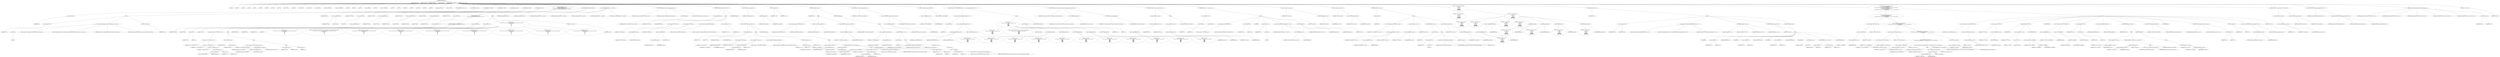 digraph hostapd_notif_assoc {  
"1000132" [label = "(METHOD,hostapd_notif_assoc)" ]
"1000133" [label = "(PARAM,hostapd_data *hapd)" ]
"1000134" [label = "(PARAM,const u8 *addr)" ]
"1000135" [label = "(PARAM,const u8 *req_ies)" ]
"1000136" [label = "(PARAM,size_t req_ies_len)" ]
"1000137" [label = "(PARAM,int reassoc)" ]
"1000138" [label = "(BLOCK,,)" ]
"1000139" [label = "(LOCAL,v5: int)" ]
"1000140" [label = "(LOCAL,v6: u8 *)" ]
"1000141" [label = "(LOCAL,v7: int)" ]
"1000142" [label = "(LOCAL,v8: int)" ]
"1000143" [label = "(LOCAL,v9: int)" ]
"1000144" [label = "(LOCAL,v10: int)" ]
"1000145" [label = "(LOCAL,v14: int)" ]
"1000146" [label = "(LOCAL,v15: int)" ]
"1000147" [label = "(LOCAL,v17: int)" ]
"1000148" [label = "(LOCAL,v18: const u8 *)" ]
"1000149" [label = "(LOCAL,v19: size_t)" ]
"1000150" [label = "(LOCAL,v20: sta_info *)" ]
"1000151" [label = "(LOCAL,v21: sta_info *)" ]
"1000152" [label = "(LOCAL,v22: unsigned int)" ]
"1000153" [label = "(LOCAL,v23: wpa_state_machine *)" ]
"1000154" [label = "(LOCAL,v24: wpa_authenticator *)" ]
"1000155" [label = "(LOCAL,v25: int)" ]
"1000156" [label = "(LOCAL,v26: int)" ]
"1000157" [label = "(LOCAL,v27: u32)" ]
"1000158" [label = "(LOCAL,v28: unsigned int)" ]
"1000159" [label = "(LOCAL,v29: int)" ]
"1000160" [label = "(LOCAL,v30: wpa_state_machine *)" ]
"1000161" [label = "(LOCAL,v31: int)" ]
"1000162" [label = "(LOCAL,v32: int)" ]
"1000163" [label = "(LOCAL,v33: u8 *)" ]
"1000164" [label = "(LOCAL,v34: int)" ]
"1000165" [label = "(LOCAL,mdie: u8 *)" ]
"1000166" [label = "(LOCAL,resa: int)" ]
"1000167" [label = "(LOCAL,v38: int)" ]
"1000168" [label = "(LOCAL,elems: ieee802_11_elems)" ]
"1000169" [label = "(LOCAL,buf: u8 [ 1064 ])" ]
"1000170" [label = "(CONTROL_STRUCTURE,if ( !addr ),if ( !addr ))" ]
"1000171" [label = "(<operator>.logicalNot,!addr)" ]
"1000172" [label = "(IDENTIFIER,addr,!addr)" ]
"1000173" [label = "(BLOCK,,)" ]
"1000174" [label = "(<operator>.assignment,v15 = -1)" ]
"1000175" [label = "(IDENTIFIER,v15,v15 = -1)" ]
"1000176" [label = "(<operator>.minus,-1)" ]
"1000177" [label = "(LITERAL,1,-1)" ]
"1000178" [label = "(wpa_printf,wpa_printf(2, \"hostapd_notif_assoc: Skip event with no address\", req_ies, req_ies_len))" ]
"1000179" [label = "(LITERAL,2,wpa_printf(2, \"hostapd_notif_assoc: Skip event with no address\", req_ies, req_ies_len))" ]
"1000180" [label = "(LITERAL,\"hostapd_notif_assoc: Skip event with no address\",wpa_printf(2, \"hostapd_notif_assoc: Skip event with no address\", req_ies, req_ies_len))" ]
"1000181" [label = "(IDENTIFIER,req_ies,wpa_printf(2, \"hostapd_notif_assoc: Skip event with no address\", req_ies, req_ies_len))" ]
"1000182" [label = "(IDENTIFIER,req_ies_len,wpa_printf(2, \"hostapd_notif_assoc: Skip event with no address\", req_ies, req_ies_len))" ]
"1000183" [label = "(RETURN,return v15;,return v15;)" ]
"1000184" [label = "(IDENTIFIER,v15,return v15;)" ]
"1000185" [label = "(<operator>.assignment,v5 = addr[1])" ]
"1000186" [label = "(IDENTIFIER,v5,v5 = addr[1])" ]
"1000187" [label = "(<operator>.indirectIndexAccess,addr[1])" ]
"1000188" [label = "(IDENTIFIER,addr,v5 = addr[1])" ]
"1000189" [label = "(LITERAL,1,v5 = addr[1])" ]
"1000190" [label = "(<operator>.assignment,v6 = (u8 *)addr[2])" ]
"1000191" [label = "(IDENTIFIER,v6,v6 = (u8 *)addr[2])" ]
"1000192" [label = "(<operator>.cast,(u8 *)addr[2])" ]
"1000193" [label = "(UNKNOWN,u8 *,u8 *)" ]
"1000194" [label = "(<operator>.indirectIndexAccess,addr[2])" ]
"1000195" [label = "(IDENTIFIER,addr,(u8 *)addr[2])" ]
"1000196" [label = "(LITERAL,2,(u8 *)addr[2])" ]
"1000197" [label = "(<operator>.assignment,v7 = addr[3])" ]
"1000198" [label = "(IDENTIFIER,v7,v7 = addr[3])" ]
"1000199" [label = "(<operator>.indirectIndexAccess,addr[3])" ]
"1000200" [label = "(IDENTIFIER,addr,v7 = addr[3])" ]
"1000201" [label = "(LITERAL,3,v7 = addr[3])" ]
"1000202" [label = "(<operator>.assignment,v8 = addr[4])" ]
"1000203" [label = "(IDENTIFIER,v8,v8 = addr[4])" ]
"1000204" [label = "(<operator>.indirectIndexAccess,addr[4])" ]
"1000205" [label = "(IDENTIFIER,addr,v8 = addr[4])" ]
"1000206" [label = "(LITERAL,4,v8 = addr[4])" ]
"1000207" [label = "(<operator>.assignment,v9 = addr[5])" ]
"1000208" [label = "(IDENTIFIER,v9,v9 = addr[5])" ]
"1000209" [label = "(<operator>.indirectIndexAccess,addr[5])" ]
"1000210" [label = "(IDENTIFIER,addr,v9 = addr[5])" ]
"1000211" [label = "(LITERAL,5,v9 = addr[5])" ]
"1000212" [label = "(<operator>.assignment,v10 = *addr)" ]
"1000213" [label = "(IDENTIFIER,v10,v10 = *addr)" ]
"1000214" [label = "(<operator>.indirection,*addr)" ]
"1000215" [label = "(IDENTIFIER,addr,v10 = *addr)" ]
"1000216" [label = "(CONTROL_STRUCTURE,if ( (v10 & 1) != 0\n    || !(v9 | v8 | v7 | (unsigned int)v6 | v10 | v5)\n    || (v38 = *addr, v14 = memcmp(addr, hapd->own_addr, 6u), v10 = v38, !v14) ),if ( (v10 & 1) != 0\n    || !(v9 | v8 | v7 | (unsigned int)v6 | v10 | v5)\n    || (v38 = *addr, v14 = memcmp(addr, hapd->own_addr, 6u), v10 = v38, !v14) ))" ]
"1000217" [label = "(<operator>.logicalOr,(v10 & 1) != 0\n    || !(v9 | v8 | v7 | (unsigned int)v6 | v10 | v5)\n    || (v38 = *addr, v14 = memcmp(addr, hapd->own_addr, 6u), v10 = v38, !v14))" ]
"1000218" [label = "(<operator>.notEquals,(v10 & 1) != 0)" ]
"1000219" [label = "(<operator>.and,v10 & 1)" ]
"1000220" [label = "(IDENTIFIER,v10,v10 & 1)" ]
"1000221" [label = "(LITERAL,1,v10 & 1)" ]
"1000222" [label = "(LITERAL,0,(v10 & 1) != 0)" ]
"1000223" [label = "(<operator>.logicalOr,!(v9 | v8 | v7 | (unsigned int)v6 | v10 | v5)\n    || (v38 = *addr, v14 = memcmp(addr, hapd->own_addr, 6u), v10 = v38, !v14))" ]
"1000224" [label = "(<operator>.logicalNot,!(v9 | v8 | v7 | (unsigned int)v6 | v10 | v5))" ]
"1000225" [label = "(<operator>.or,v9 | v8 | v7 | (unsigned int)v6 | v10 | v5)" ]
"1000226" [label = "(IDENTIFIER,v9,v9 | v8 | v7 | (unsigned int)v6 | v10 | v5)" ]
"1000227" [label = "(<operator>.or,v8 | v7 | (unsigned int)v6 | v10 | v5)" ]
"1000228" [label = "(IDENTIFIER,v8,v8 | v7 | (unsigned int)v6 | v10 | v5)" ]
"1000229" [label = "(<operator>.or,v7 | (unsigned int)v6 | v10 | v5)" ]
"1000230" [label = "(IDENTIFIER,v7,v7 | (unsigned int)v6 | v10 | v5)" ]
"1000231" [label = "(<operator>.or,(unsigned int)v6 | v10 | v5)" ]
"1000232" [label = "(<operator>.cast,(unsigned int)v6)" ]
"1000233" [label = "(UNKNOWN,unsigned int,unsigned int)" ]
"1000234" [label = "(IDENTIFIER,v6,(unsigned int)v6)" ]
"1000235" [label = "(<operator>.or,v10 | v5)" ]
"1000236" [label = "(IDENTIFIER,v10,v10 | v5)" ]
"1000237" [label = "(IDENTIFIER,v5,v10 | v5)" ]
"1000238" [label = "(BLOCK,,)" ]
"1000239" [label = "(<operator>.assignment,v38 = *addr)" ]
"1000240" [label = "(IDENTIFIER,v38,v38 = *addr)" ]
"1000241" [label = "(<operator>.indirection,*addr)" ]
"1000242" [label = "(IDENTIFIER,addr,v38 = *addr)" ]
"1000243" [label = "(BLOCK,,)" ]
"1000244" [label = "(<operator>.assignment,v14 = memcmp(addr, hapd->own_addr, 6u))" ]
"1000245" [label = "(IDENTIFIER,v14,v14 = memcmp(addr, hapd->own_addr, 6u))" ]
"1000246" [label = "(memcmp,memcmp(addr, hapd->own_addr, 6u))" ]
"1000247" [label = "(IDENTIFIER,addr,memcmp(addr, hapd->own_addr, 6u))" ]
"1000248" [label = "(<operator>.indirectFieldAccess,hapd->own_addr)" ]
"1000249" [label = "(IDENTIFIER,hapd,memcmp(addr, hapd->own_addr, 6u))" ]
"1000250" [label = "(FIELD_IDENTIFIER,own_addr,own_addr)" ]
"1000251" [label = "(LITERAL,6u,memcmp(addr, hapd->own_addr, 6u))" ]
"1000252" [label = "(BLOCK,,)" ]
"1000253" [label = "(<operator>.assignment,v10 = v38)" ]
"1000254" [label = "(IDENTIFIER,v10,v10 = v38)" ]
"1000255" [label = "(IDENTIFIER,v38,v10 = v38)" ]
"1000256" [label = "(<operator>.logicalNot,!v14)" ]
"1000257" [label = "(IDENTIFIER,v14,!v14)" ]
"1000258" [label = "(BLOCK,,)" ]
"1000259" [label = "(<operator>.assignment,mdie = v6)" ]
"1000260" [label = "(IDENTIFIER,mdie,mdie = v6)" ]
"1000261" [label = "(IDENTIFIER,v6,mdie = v6)" ]
"1000262" [label = "(<operator>.assignment,v15 = 0)" ]
"1000263" [label = "(IDENTIFIER,v15,v15 = 0)" ]
"1000264" [label = "(LITERAL,0,v15 = 0)" ]
"1000265" [label = "(wpa_printf,wpa_printf(\n      2,\n      \"%s: Invalid SA=%02x:%02x:%02x:%02x:%02x:%02x in received indication - ignore this indication silently\",\n      \"hostapd_notif_assoc\",\n      v10,\n      v5,\n      mdie,\n      v7,\n      v8,\n      v9))" ]
"1000266" [label = "(LITERAL,2,wpa_printf(\n      2,\n      \"%s: Invalid SA=%02x:%02x:%02x:%02x:%02x:%02x in received indication - ignore this indication silently\",\n      \"hostapd_notif_assoc\",\n      v10,\n      v5,\n      mdie,\n      v7,\n      v8,\n      v9))" ]
"1000267" [label = "(LITERAL,\"%s: Invalid SA=%02x:%02x:%02x:%02x:%02x:%02x in received indication - ignore this indication silently\",wpa_printf(\n      2,\n      \"%s: Invalid SA=%02x:%02x:%02x:%02x:%02x:%02x in received indication - ignore this indication silently\",\n      \"hostapd_notif_assoc\",\n      v10,\n      v5,\n      mdie,\n      v7,\n      v8,\n      v9))" ]
"1000268" [label = "(LITERAL,\"hostapd_notif_assoc\",wpa_printf(\n      2,\n      \"%s: Invalid SA=%02x:%02x:%02x:%02x:%02x:%02x in received indication - ignore this indication silently\",\n      \"hostapd_notif_assoc\",\n      v10,\n      v5,\n      mdie,\n      v7,\n      v8,\n      v9))" ]
"1000269" [label = "(IDENTIFIER,v10,wpa_printf(\n      2,\n      \"%s: Invalid SA=%02x:%02x:%02x:%02x:%02x:%02x in received indication - ignore this indication silently\",\n      \"hostapd_notif_assoc\",\n      v10,\n      v5,\n      mdie,\n      v7,\n      v8,\n      v9))" ]
"1000270" [label = "(IDENTIFIER,v5,wpa_printf(\n      2,\n      \"%s: Invalid SA=%02x:%02x:%02x:%02x:%02x:%02x in received indication - ignore this indication silently\",\n      \"hostapd_notif_assoc\",\n      v10,\n      v5,\n      mdie,\n      v7,\n      v8,\n      v9))" ]
"1000271" [label = "(IDENTIFIER,mdie,wpa_printf(\n      2,\n      \"%s: Invalid SA=%02x:%02x:%02x:%02x:%02x:%02x in received indication - ignore this indication silently\",\n      \"hostapd_notif_assoc\",\n      v10,\n      v5,\n      mdie,\n      v7,\n      v8,\n      v9))" ]
"1000272" [label = "(IDENTIFIER,v7,wpa_printf(\n      2,\n      \"%s: Invalid SA=%02x:%02x:%02x:%02x:%02x:%02x in received indication - ignore this indication silently\",\n      \"hostapd_notif_assoc\",\n      v10,\n      v5,\n      mdie,\n      v7,\n      v8,\n      v9))" ]
"1000273" [label = "(IDENTIFIER,v8,wpa_printf(\n      2,\n      \"%s: Invalid SA=%02x:%02x:%02x:%02x:%02x:%02x in received indication - ignore this indication silently\",\n      \"hostapd_notif_assoc\",\n      v10,\n      v5,\n      mdie,\n      v7,\n      v8,\n      v9))" ]
"1000274" [label = "(IDENTIFIER,v9,wpa_printf(\n      2,\n      \"%s: Invalid SA=%02x:%02x:%02x:%02x:%02x:%02x in received indication - ignore this indication silently\",\n      \"hostapd_notif_assoc\",\n      v10,\n      v5,\n      mdie,\n      v7,\n      v8,\n      v9))" ]
"1000275" [label = "(RETURN,return v15;,return v15;)" ]
"1000276" [label = "(IDENTIFIER,v15,return v15;)" ]
"1000277" [label = "(random_add_randomness,random_add_randomness(addr, 6u))" ]
"1000278" [label = "(IDENTIFIER,addr,random_add_randomness(addr, 6u))" ]
"1000279" [label = "(LITERAL,6u,random_add_randomness(addr, 6u))" ]
"1000280" [label = "(hostapd_logger,hostapd_logger(hapd, addr, 1u, 2, \"associated\"))" ]
"1000281" [label = "(IDENTIFIER,hapd,hostapd_logger(hapd, addr, 1u, 2, \"associated\"))" ]
"1000282" [label = "(IDENTIFIER,addr,hostapd_logger(hapd, addr, 1u, 2, \"associated\"))" ]
"1000283" [label = "(LITERAL,1u,hostapd_logger(hapd, addr, 1u, 2, \"associated\"))" ]
"1000284" [label = "(LITERAL,2,hostapd_logger(hapd, addr, 1u, 2, \"associated\"))" ]
"1000285" [label = "(LITERAL,\"associated\",hostapd_logger(hapd, addr, 1u, 2, \"associated\"))" ]
"1000286" [label = "(ieee802_11_parse_elems,ieee802_11_parse_elems(req_ies, req_ies_len, &elems, 0))" ]
"1000287" [label = "(IDENTIFIER,req_ies,ieee802_11_parse_elems(req_ies, req_ies_len, &elems, 0))" ]
"1000288" [label = "(IDENTIFIER,req_ies_len,ieee802_11_parse_elems(req_ies, req_ies_len, &elems, 0))" ]
"1000289" [label = "(<operator>.addressOf,&elems)" ]
"1000290" [label = "(IDENTIFIER,elems,ieee802_11_parse_elems(req_ies, req_ies_len, &elems, 0))" ]
"1000291" [label = "(LITERAL,0,ieee802_11_parse_elems(req_ies, req_ies_len, &elems, 0))" ]
"1000292" [label = "(CONTROL_STRUCTURE,if ( elems.wps_ie ),if ( elems.wps_ie ))" ]
"1000293" [label = "(<operator>.fieldAccess,elems.wps_ie)" ]
"1000294" [label = "(IDENTIFIER,elems,if ( elems.wps_ie ))" ]
"1000295" [label = "(FIELD_IDENTIFIER,wps_ie,wps_ie)" ]
"1000296" [label = "(BLOCK,,)" ]
"1000297" [label = "(<operator>.assignment,v17 = elems.wps_ie_len)" ]
"1000298" [label = "(IDENTIFIER,v17,v17 = elems.wps_ie_len)" ]
"1000299" [label = "(<operator>.fieldAccess,elems.wps_ie_len)" ]
"1000300" [label = "(IDENTIFIER,elems,v17 = elems.wps_ie_len)" ]
"1000301" [label = "(FIELD_IDENTIFIER,wps_ie_len,wps_ie_len)" ]
"1000302" [label = "(<operator>.assignment,v18 = elems.wps_ie - 2)" ]
"1000303" [label = "(IDENTIFIER,v18,v18 = elems.wps_ie - 2)" ]
"1000304" [label = "(<operator>.subtraction,elems.wps_ie - 2)" ]
"1000305" [label = "(<operator>.fieldAccess,elems.wps_ie)" ]
"1000306" [label = "(IDENTIFIER,elems,elems.wps_ie - 2)" ]
"1000307" [label = "(FIELD_IDENTIFIER,wps_ie,wps_ie)" ]
"1000308" [label = "(LITERAL,2,elems.wps_ie - 2)" ]
"1000309" [label = "(wpa_printf,wpa_printf(2, \"STA included WPS IE in (Re)AssocReq\"))" ]
"1000310" [label = "(LITERAL,2,wpa_printf(2, \"STA included WPS IE in (Re)AssocReq\"))" ]
"1000311" [label = "(LITERAL,\"STA included WPS IE in (Re)AssocReq\",wpa_printf(2, \"STA included WPS IE in (Re)AssocReq\"))" ]
"1000312" [label = "(<operator>.assignment,v19 = v17 + 2)" ]
"1000313" [label = "(IDENTIFIER,v19,v19 = v17 + 2)" ]
"1000314" [label = "(<operator>.addition,v17 + 2)" ]
"1000315" [label = "(IDENTIFIER,v17,v17 + 2)" ]
"1000316" [label = "(LITERAL,2,v17 + 2)" ]
"1000317" [label = "(CONTROL_STRUCTURE,else,else)" ]
"1000318" [label = "(CONTROL_STRUCTURE,if ( elems.rsn_ie ),if ( elems.rsn_ie ))" ]
"1000319" [label = "(<operator>.fieldAccess,elems.rsn_ie)" ]
"1000320" [label = "(IDENTIFIER,elems,if ( elems.rsn_ie ))" ]
"1000321" [label = "(FIELD_IDENTIFIER,rsn_ie,rsn_ie)" ]
"1000322" [label = "(BLOCK,,)" ]
"1000323" [label = "(<operator>.assignment,v31 = elems.rsn_ie_len)" ]
"1000324" [label = "(IDENTIFIER,v31,v31 = elems.rsn_ie_len)" ]
"1000325" [label = "(<operator>.fieldAccess,elems.rsn_ie_len)" ]
"1000326" [label = "(IDENTIFIER,elems,v31 = elems.rsn_ie_len)" ]
"1000327" [label = "(FIELD_IDENTIFIER,rsn_ie_len,rsn_ie_len)" ]
"1000328" [label = "(<operator>.assignment,v18 = elems.rsn_ie - 2)" ]
"1000329" [label = "(IDENTIFIER,v18,v18 = elems.rsn_ie - 2)" ]
"1000330" [label = "(<operator>.subtraction,elems.rsn_ie - 2)" ]
"1000331" [label = "(<operator>.fieldAccess,elems.rsn_ie)" ]
"1000332" [label = "(IDENTIFIER,elems,elems.rsn_ie - 2)" ]
"1000333" [label = "(FIELD_IDENTIFIER,rsn_ie,rsn_ie)" ]
"1000334" [label = "(LITERAL,2,elems.rsn_ie - 2)" ]
"1000335" [label = "(wpa_printf,wpa_printf(2, \"STA included RSN IE in (Re)AssocReq\"))" ]
"1000336" [label = "(LITERAL,2,wpa_printf(2, \"STA included RSN IE in (Re)AssocReq\"))" ]
"1000337" [label = "(LITERAL,\"STA included RSN IE in (Re)AssocReq\",wpa_printf(2, \"STA included RSN IE in (Re)AssocReq\"))" ]
"1000338" [label = "(<operator>.assignment,v19 = v31 + 2)" ]
"1000339" [label = "(IDENTIFIER,v19,v19 = v31 + 2)" ]
"1000340" [label = "(<operator>.addition,v31 + 2)" ]
"1000341" [label = "(IDENTIFIER,v31,v31 + 2)" ]
"1000342" [label = "(LITERAL,2,v31 + 2)" ]
"1000343" [label = "(CONTROL_STRUCTURE,else,else)" ]
"1000344" [label = "(BLOCK,,)" ]
"1000345" [label = "(<operator>.assignment,v18 = elems.wpa_ie)" ]
"1000346" [label = "(IDENTIFIER,v18,v18 = elems.wpa_ie)" ]
"1000347" [label = "(<operator>.fieldAccess,elems.wpa_ie)" ]
"1000348" [label = "(IDENTIFIER,elems,v18 = elems.wpa_ie)" ]
"1000349" [label = "(FIELD_IDENTIFIER,wpa_ie,wpa_ie)" ]
"1000350" [label = "(CONTROL_STRUCTURE,if ( elems.wpa_ie ),if ( elems.wpa_ie ))" ]
"1000351" [label = "(<operator>.fieldAccess,elems.wpa_ie)" ]
"1000352" [label = "(IDENTIFIER,elems,if ( elems.wpa_ie ))" ]
"1000353" [label = "(FIELD_IDENTIFIER,wpa_ie,wpa_ie)" ]
"1000354" [label = "(BLOCK,,)" ]
"1000355" [label = "(<operator>.assignment,v32 = elems.wpa_ie_len)" ]
"1000356" [label = "(IDENTIFIER,v32,v32 = elems.wpa_ie_len)" ]
"1000357" [label = "(<operator>.fieldAccess,elems.wpa_ie_len)" ]
"1000358" [label = "(IDENTIFIER,elems,v32 = elems.wpa_ie_len)" ]
"1000359" [label = "(FIELD_IDENTIFIER,wpa_ie_len,wpa_ie_len)" ]
"1000360" [label = "(<operator>.assignment,v18 = elems.wpa_ie - 2)" ]
"1000361" [label = "(IDENTIFIER,v18,v18 = elems.wpa_ie - 2)" ]
"1000362" [label = "(<operator>.subtraction,elems.wpa_ie - 2)" ]
"1000363" [label = "(<operator>.fieldAccess,elems.wpa_ie)" ]
"1000364" [label = "(IDENTIFIER,elems,elems.wpa_ie - 2)" ]
"1000365" [label = "(FIELD_IDENTIFIER,wpa_ie,wpa_ie)" ]
"1000366" [label = "(LITERAL,2,elems.wpa_ie - 2)" ]
"1000367" [label = "(wpa_printf,wpa_printf(2, \"STA included WPA IE in (Re)AssocReq\"))" ]
"1000368" [label = "(LITERAL,2,wpa_printf(2, \"STA included WPA IE in (Re)AssocReq\"))" ]
"1000369" [label = "(LITERAL,\"STA included WPA IE in (Re)AssocReq\",wpa_printf(2, \"STA included WPA IE in (Re)AssocReq\"))" ]
"1000370" [label = "(<operator>.assignment,v19 = v32 + 2)" ]
"1000371" [label = "(IDENTIFIER,v19,v19 = v32 + 2)" ]
"1000372" [label = "(<operator>.addition,v32 + 2)" ]
"1000373" [label = "(IDENTIFIER,v32,v32 + 2)" ]
"1000374" [label = "(LITERAL,2,v32 + 2)" ]
"1000375" [label = "(CONTROL_STRUCTURE,else,else)" ]
"1000376" [label = "(BLOCK,,)" ]
"1000377" [label = "(<operator>.assignment,v19 = 0)" ]
"1000378" [label = "(IDENTIFIER,v19,v19 = 0)" ]
"1000379" [label = "(LITERAL,0,v19 = 0)" ]
"1000380" [label = "(wpa_printf,wpa_printf(2, \"STA did not include WPS/RSN/WPA IE in (Re)AssocReq\"))" ]
"1000381" [label = "(LITERAL,2,wpa_printf(2, \"STA did not include WPS/RSN/WPA IE in (Re)AssocReq\"))" ]
"1000382" [label = "(LITERAL,\"STA did not include WPS/RSN/WPA IE in (Re)AssocReq\",wpa_printf(2, \"STA did not include WPS/RSN/WPA IE in (Re)AssocReq\"))" ]
"1000383" [label = "(<operator>.assignment,v20 = ap_get_sta(hapd, addr))" ]
"1000384" [label = "(IDENTIFIER,v20,v20 = ap_get_sta(hapd, addr))" ]
"1000385" [label = "(ap_get_sta,ap_get_sta(hapd, addr))" ]
"1000386" [label = "(IDENTIFIER,hapd,ap_get_sta(hapd, addr))" ]
"1000387" [label = "(IDENTIFIER,addr,ap_get_sta(hapd, addr))" ]
"1000388" [label = "(<operator>.assignment,v21 = v20)" ]
"1000389" [label = "(IDENTIFIER,v21,v21 = v20)" ]
"1000390" [label = "(IDENTIFIER,v20,v21 = v20)" ]
"1000391" [label = "(CONTROL_STRUCTURE,if ( v20 ),if ( v20 ))" ]
"1000392" [label = "(IDENTIFIER,v20,if ( v20 ))" ]
"1000393" [label = "(BLOCK,,)" ]
"1000394" [label = "(ap_sta_no_session_timeout,ap_sta_no_session_timeout(hapd, v20))" ]
"1000395" [label = "(IDENTIFIER,hapd,ap_sta_no_session_timeout(hapd, v20))" ]
"1000396" [label = "(IDENTIFIER,v20,ap_sta_no_session_timeout(hapd, v20))" ]
"1000397" [label = "(accounting_sta_stop,accounting_sta_stop(hapd, v21))" ]
"1000398" [label = "(IDENTIFIER,hapd,accounting_sta_stop(hapd, v21))" ]
"1000399" [label = "(IDENTIFIER,v21,accounting_sta_stop(hapd, v21))" ]
"1000400" [label = "(<operator>.assignment,v21->timeout_next = STA_NULLFUNC)" ]
"1000401" [label = "(<operator>.indirectFieldAccess,v21->timeout_next)" ]
"1000402" [label = "(IDENTIFIER,v21,v21->timeout_next = STA_NULLFUNC)" ]
"1000403" [label = "(FIELD_IDENTIFIER,timeout_next,timeout_next)" ]
"1000404" [label = "(IDENTIFIER,STA_NULLFUNC,v21->timeout_next = STA_NULLFUNC)" ]
"1000405" [label = "(CONTROL_STRUCTURE,else,else)" ]
"1000406" [label = "(BLOCK,,)" ]
"1000407" [label = "(<operator>.assignment,v21 = ap_sta_add(hapd, addr))" ]
"1000408" [label = "(IDENTIFIER,v21,v21 = ap_sta_add(hapd, addr))" ]
"1000409" [label = "(ap_sta_add,ap_sta_add(hapd, addr))" ]
"1000410" [label = "(IDENTIFIER,hapd,ap_sta_add(hapd, addr))" ]
"1000411" [label = "(IDENTIFIER,addr,ap_sta_add(hapd, addr))" ]
"1000412" [label = "(CONTROL_STRUCTURE,if ( !v21 ),if ( !v21 ))" ]
"1000413" [label = "(<operator>.logicalNot,!v21)" ]
"1000414" [label = "(IDENTIFIER,v21,!v21)" ]
"1000415" [label = "(BLOCK,,)" ]
"1000416" [label = "(hostapd_drv_sta_disassoc,hostapd_drv_sta_disassoc(hapd, addr, 5))" ]
"1000417" [label = "(IDENTIFIER,hapd,hostapd_drv_sta_disassoc(hapd, addr, 5))" ]
"1000418" [label = "(IDENTIFIER,addr,hostapd_drv_sta_disassoc(hapd, addr, 5))" ]
"1000419" [label = "(LITERAL,5,hostapd_drv_sta_disassoc(hapd, addr, 5))" ]
"1000420" [label = "(RETURN,return -1;,return -1;)" ]
"1000421" [label = "(<operator>.minus,-1)" ]
"1000422" [label = "(LITERAL,1,-1)" ]
"1000423" [label = "(<operator>.assignment,v22 = hapd->iface->drv_max_acl_mac_addrs)" ]
"1000424" [label = "(IDENTIFIER,v22,v22 = hapd->iface->drv_max_acl_mac_addrs)" ]
"1000425" [label = "(<operator>.indirectFieldAccess,hapd->iface->drv_max_acl_mac_addrs)" ]
"1000426" [label = "(<operator>.indirectFieldAccess,hapd->iface)" ]
"1000427" [label = "(IDENTIFIER,hapd,v22 = hapd->iface->drv_max_acl_mac_addrs)" ]
"1000428" [label = "(FIELD_IDENTIFIER,iface,iface)" ]
"1000429" [label = "(FIELD_IDENTIFIER,drv_max_acl_mac_addrs,drv_max_acl_mac_addrs)" ]
"1000430" [label = "(<operators>.assignmentAnd,v21->flags &= 0xFFFECFFF)" ]
"1000431" [label = "(<operator>.indirectFieldAccess,v21->flags)" ]
"1000432" [label = "(IDENTIFIER,v21,v21->flags &= 0xFFFECFFF)" ]
"1000433" [label = "(FIELD_IDENTIFIER,flags,flags)" ]
"1000434" [label = "(LITERAL,0xFFFECFFF,v21->flags &= 0xFFFECFFF)" ]
"1000435" [label = "(CONTROL_STRUCTURE,if ( !v22 && hostapd_check_acl(hapd, addr, 0) != 1 ),if ( !v22 && hostapd_check_acl(hapd, addr, 0) != 1 ))" ]
"1000436" [label = "(<operator>.logicalAnd,!v22 && hostapd_check_acl(hapd, addr, 0) != 1)" ]
"1000437" [label = "(<operator>.logicalNot,!v22)" ]
"1000438" [label = "(IDENTIFIER,v22,!v22)" ]
"1000439" [label = "(<operator>.notEquals,hostapd_check_acl(hapd, addr, 0) != 1)" ]
"1000440" [label = "(hostapd_check_acl,hostapd_check_acl(hapd, addr, 0))" ]
"1000441" [label = "(IDENTIFIER,hapd,hostapd_check_acl(hapd, addr, 0))" ]
"1000442" [label = "(IDENTIFIER,addr,hostapd_check_acl(hapd, addr, 0))" ]
"1000443" [label = "(LITERAL,0,hostapd_check_acl(hapd, addr, 0))" ]
"1000444" [label = "(LITERAL,1,hostapd_check_acl(hapd, addr, 0) != 1)" ]
"1000445" [label = "(BLOCK,,)" ]
"1000446" [label = "(wpa_printf,wpa_printf(\n      3,\n      \"STA %02x:%02x:%02x:%02x:%02x:%02x not allowed to connect\",\n      *addr,\n      addr[1],\n      addr[2],\n      addr[3],\n      addr[4],\n      addr[5]))" ]
"1000447" [label = "(LITERAL,3,wpa_printf(\n      3,\n      \"STA %02x:%02x:%02x:%02x:%02x:%02x not allowed to connect\",\n      *addr,\n      addr[1],\n      addr[2],\n      addr[3],\n      addr[4],\n      addr[5]))" ]
"1000448" [label = "(LITERAL,\"STA %02x:%02x:%02x:%02x:%02x:%02x not allowed to connect\",wpa_printf(\n      3,\n      \"STA %02x:%02x:%02x:%02x:%02x:%02x not allowed to connect\",\n      *addr,\n      addr[1],\n      addr[2],\n      addr[3],\n      addr[4],\n      addr[5]))" ]
"1000449" [label = "(<operator>.indirection,*addr)" ]
"1000450" [label = "(IDENTIFIER,addr,wpa_printf(\n      3,\n      \"STA %02x:%02x:%02x:%02x:%02x:%02x not allowed to connect\",\n      *addr,\n      addr[1],\n      addr[2],\n      addr[3],\n      addr[4],\n      addr[5]))" ]
"1000451" [label = "(<operator>.indirectIndexAccess,addr[1])" ]
"1000452" [label = "(IDENTIFIER,addr,wpa_printf(\n      3,\n      \"STA %02x:%02x:%02x:%02x:%02x:%02x not allowed to connect\",\n      *addr,\n      addr[1],\n      addr[2],\n      addr[3],\n      addr[4],\n      addr[5]))" ]
"1000453" [label = "(LITERAL,1,wpa_printf(\n      3,\n      \"STA %02x:%02x:%02x:%02x:%02x:%02x not allowed to connect\",\n      *addr,\n      addr[1],\n      addr[2],\n      addr[3],\n      addr[4],\n      addr[5]))" ]
"1000454" [label = "(<operator>.indirectIndexAccess,addr[2])" ]
"1000455" [label = "(IDENTIFIER,addr,wpa_printf(\n      3,\n      \"STA %02x:%02x:%02x:%02x:%02x:%02x not allowed to connect\",\n      *addr,\n      addr[1],\n      addr[2],\n      addr[3],\n      addr[4],\n      addr[5]))" ]
"1000456" [label = "(LITERAL,2,wpa_printf(\n      3,\n      \"STA %02x:%02x:%02x:%02x:%02x:%02x not allowed to connect\",\n      *addr,\n      addr[1],\n      addr[2],\n      addr[3],\n      addr[4],\n      addr[5]))" ]
"1000457" [label = "(<operator>.indirectIndexAccess,addr[3])" ]
"1000458" [label = "(IDENTIFIER,addr,wpa_printf(\n      3,\n      \"STA %02x:%02x:%02x:%02x:%02x:%02x not allowed to connect\",\n      *addr,\n      addr[1],\n      addr[2],\n      addr[3],\n      addr[4],\n      addr[5]))" ]
"1000459" [label = "(LITERAL,3,wpa_printf(\n      3,\n      \"STA %02x:%02x:%02x:%02x:%02x:%02x not allowed to connect\",\n      *addr,\n      addr[1],\n      addr[2],\n      addr[3],\n      addr[4],\n      addr[5]))" ]
"1000460" [label = "(<operator>.indirectIndexAccess,addr[4])" ]
"1000461" [label = "(IDENTIFIER,addr,wpa_printf(\n      3,\n      \"STA %02x:%02x:%02x:%02x:%02x:%02x not allowed to connect\",\n      *addr,\n      addr[1],\n      addr[2],\n      addr[3],\n      addr[4],\n      addr[5]))" ]
"1000462" [label = "(LITERAL,4,wpa_printf(\n      3,\n      \"STA %02x:%02x:%02x:%02x:%02x:%02x not allowed to connect\",\n      *addr,\n      addr[1],\n      addr[2],\n      addr[3],\n      addr[4],\n      addr[5]))" ]
"1000463" [label = "(<operator>.indirectIndexAccess,addr[5])" ]
"1000464" [label = "(IDENTIFIER,addr,wpa_printf(\n      3,\n      \"STA %02x:%02x:%02x:%02x:%02x:%02x not allowed to connect\",\n      *addr,\n      addr[1],\n      addr[2],\n      addr[3],\n      addr[4],\n      addr[5]))" ]
"1000465" [label = "(LITERAL,5,wpa_printf(\n      3,\n      \"STA %02x:%02x:%02x:%02x:%02x:%02x not allowed to connect\",\n      *addr,\n      addr[1],\n      addr[2],\n      addr[3],\n      addr[4],\n      addr[5]))" ]
"1000466" [label = "(<operator>.assignment,v34 = 1)" ]
"1000467" [label = "(IDENTIFIER,v34,v34 = 1)" ]
"1000468" [label = "(LITERAL,1,v34 = 1)" ]
"1000469" [label = "(CONTROL_STRUCTURE,goto fail;,goto fail;)" ]
"1000470" [label = "(ap_copy_sta_supp_op_classes,ap_copy_sta_supp_op_classes(v21, elems.supp_op_classes, elems.supp_op_classes_len))" ]
"1000471" [label = "(IDENTIFIER,v21,ap_copy_sta_supp_op_classes(v21, elems.supp_op_classes, elems.supp_op_classes_len))" ]
"1000472" [label = "(<operator>.fieldAccess,elems.supp_op_classes)" ]
"1000473" [label = "(IDENTIFIER,elems,ap_copy_sta_supp_op_classes(v21, elems.supp_op_classes, elems.supp_op_classes_len))" ]
"1000474" [label = "(FIELD_IDENTIFIER,supp_op_classes,supp_op_classes)" ]
"1000475" [label = "(<operator>.fieldAccess,elems.supp_op_classes_len)" ]
"1000476" [label = "(IDENTIFIER,elems,ap_copy_sta_supp_op_classes(v21, elems.supp_op_classes, elems.supp_op_classes_len))" ]
"1000477" [label = "(FIELD_IDENTIFIER,supp_op_classes_len,supp_op_classes_len)" ]
"1000478" [label = "(CONTROL_STRUCTURE,if ( !hapd->conf->wpa ),if ( !hapd->conf->wpa ))" ]
"1000479" [label = "(<operator>.logicalNot,!hapd->conf->wpa)" ]
"1000480" [label = "(<operator>.indirectFieldAccess,hapd->conf->wpa)" ]
"1000481" [label = "(<operator>.indirectFieldAccess,hapd->conf)" ]
"1000482" [label = "(IDENTIFIER,hapd,!hapd->conf->wpa)" ]
"1000483" [label = "(FIELD_IDENTIFIER,conf,conf)" ]
"1000484" [label = "(FIELD_IDENTIFIER,wpa,wpa)" ]
"1000485" [label = "(BLOCK,,)" ]
"1000486" [label = "(<operator>.assignment,v28 = v21->flags)" ]
"1000487" [label = "(IDENTIFIER,v28,v28 = v21->flags)" ]
"1000488" [label = "(<operator>.indirectFieldAccess,v21->flags)" ]
"1000489" [label = "(IDENTIFIER,v21,v28 = v21->flags)" ]
"1000490" [label = "(FIELD_IDENTIFIER,flags,flags)" ]
"1000491" [label = "(CONTROL_STRUCTURE,goto LABEL_21;,goto LABEL_21;)" ]
"1000492" [label = "(CONTROL_STRUCTURE,if ( !v18 || !v19 ),if ( !v18 || !v19 ))" ]
"1000493" [label = "(<operator>.logicalOr,!v18 || !v19)" ]
"1000494" [label = "(<operator>.logicalNot,!v18)" ]
"1000495" [label = "(IDENTIFIER,v18,!v18)" ]
"1000496" [label = "(<operator>.logicalNot,!v19)" ]
"1000497" [label = "(IDENTIFIER,v19,!v19)" ]
"1000498" [label = "(BLOCK,,)" ]
"1000499" [label = "(wpa_printf,wpa_printf(2, \"No WPA/RSN IE from STA\"))" ]
"1000500" [label = "(LITERAL,2,wpa_printf(2, \"No WPA/RSN IE from STA\"))" ]
"1000501" [label = "(LITERAL,\"No WPA/RSN IE from STA\",wpa_printf(2, \"No WPA/RSN IE from STA\"))" ]
"1000502" [label = "(<operator>.assignment,v34 = 13)" ]
"1000503" [label = "(IDENTIFIER,v34,v34 = 13)" ]
"1000504" [label = "(LITERAL,13,v34 = 13)" ]
"1000505" [label = "(JUMP_TARGET,fail)" ]
"1000506" [label = "(<operator>.assignment,v15 = -1)" ]
"1000507" [label = "(IDENTIFIER,v15,v15 = -1)" ]
"1000508" [label = "(<operator>.minus,-1)" ]
"1000509" [label = "(LITERAL,1,-1)" ]
"1000510" [label = "(hostapd_drv_sta_disassoc,hostapd_drv_sta_disassoc(hapd, v21->addr, v34))" ]
"1000511" [label = "(IDENTIFIER,hapd,hostapd_drv_sta_disassoc(hapd, v21->addr, v34))" ]
"1000512" [label = "(<operator>.indirectFieldAccess,v21->addr)" ]
"1000513" [label = "(IDENTIFIER,v21,hostapd_drv_sta_disassoc(hapd, v21->addr, v34))" ]
"1000514" [label = "(FIELD_IDENTIFIER,addr,addr)" ]
"1000515" [label = "(IDENTIFIER,v34,hostapd_drv_sta_disassoc(hapd, v21->addr, v34))" ]
"1000516" [label = "(ap_free_sta,ap_free_sta(hapd, v21))" ]
"1000517" [label = "(IDENTIFIER,hapd,ap_free_sta(hapd, v21))" ]
"1000518" [label = "(IDENTIFIER,v21,ap_free_sta(hapd, v21))" ]
"1000519" [label = "(RETURN,return v15;,return v15;)" ]
"1000520" [label = "(IDENTIFIER,v15,return v15;)" ]
"1000521" [label = "(<operator>.assignment,v23 = v21->wpa_sm)" ]
"1000522" [label = "(IDENTIFIER,v23,v23 = v21->wpa_sm)" ]
"1000523" [label = "(<operator>.indirectFieldAccess,v21->wpa_sm)" ]
"1000524" [label = "(IDENTIFIER,v21,v23 = v21->wpa_sm)" ]
"1000525" [label = "(FIELD_IDENTIFIER,wpa_sm,wpa_sm)" ]
"1000526" [label = "(<operator>.assignment,v24 = hapd->wpa_auth)" ]
"1000527" [label = "(IDENTIFIER,v24,v24 = hapd->wpa_auth)" ]
"1000528" [label = "(<operator>.indirectFieldAccess,hapd->wpa_auth)" ]
"1000529" [label = "(IDENTIFIER,hapd,v24 = hapd->wpa_auth)" ]
"1000530" [label = "(FIELD_IDENTIFIER,wpa_auth,wpa_auth)" ]
"1000531" [label = "(CONTROL_STRUCTURE,if ( !v23 ),if ( !v23 ))" ]
"1000532" [label = "(<operator>.logicalNot,!v23)" ]
"1000533" [label = "(IDENTIFIER,v23,!v23)" ]
"1000534" [label = "(BLOCK,,)" ]
"1000535" [label = "(<operator>.assignment,v23 = wpa_auth_sta_init(v24, v21->addr, 0))" ]
"1000536" [label = "(IDENTIFIER,v23,v23 = wpa_auth_sta_init(v24, v21->addr, 0))" ]
"1000537" [label = "(wpa_auth_sta_init,wpa_auth_sta_init(v24, v21->addr, 0))" ]
"1000538" [label = "(IDENTIFIER,v24,wpa_auth_sta_init(v24, v21->addr, 0))" ]
"1000539" [label = "(<operator>.indirectFieldAccess,v21->addr)" ]
"1000540" [label = "(IDENTIFIER,v21,wpa_auth_sta_init(v24, v21->addr, 0))" ]
"1000541" [label = "(FIELD_IDENTIFIER,addr,addr)" ]
"1000542" [label = "(LITERAL,0,wpa_auth_sta_init(v24, v21->addr, 0))" ]
"1000543" [label = "(<operator>.assignment,v21->wpa_sm = v23)" ]
"1000544" [label = "(<operator>.indirectFieldAccess,v21->wpa_sm)" ]
"1000545" [label = "(IDENTIFIER,v21,v21->wpa_sm = v23)" ]
"1000546" [label = "(FIELD_IDENTIFIER,wpa_sm,wpa_sm)" ]
"1000547" [label = "(IDENTIFIER,v23,v21->wpa_sm = v23)" ]
"1000548" [label = "(CONTROL_STRUCTURE,if ( !v23 ),if ( !v23 ))" ]
"1000549" [label = "(<operator>.logicalNot,!v23)" ]
"1000550" [label = "(IDENTIFIER,v23,!v23)" ]
"1000551" [label = "(BLOCK,,)" ]
"1000552" [label = "(<operator>.assignment,v15 = -1)" ]
"1000553" [label = "(IDENTIFIER,v15,v15 = -1)" ]
"1000554" [label = "(<operator>.minus,-1)" ]
"1000555" [label = "(LITERAL,1,-1)" ]
"1000556" [label = "(wpa_printf,wpa_printf(5, \"Failed to initialize WPA state machine\"))" ]
"1000557" [label = "(LITERAL,5,wpa_printf(5, \"Failed to initialize WPA state machine\"))" ]
"1000558" [label = "(LITERAL,\"Failed to initialize WPA state machine\",wpa_printf(5, \"Failed to initialize WPA state machine\"))" ]
"1000559" [label = "(RETURN,return v15;,return v15;)" ]
"1000560" [label = "(IDENTIFIER,v15,return v15;)" ]
"1000561" [label = "(<operator>.assignment,v24 = hapd->wpa_auth)" ]
"1000562" [label = "(IDENTIFIER,v24,v24 = hapd->wpa_auth)" ]
"1000563" [label = "(<operator>.indirectFieldAccess,hapd->wpa_auth)" ]
"1000564" [label = "(IDENTIFIER,hapd,v24 = hapd->wpa_auth)" ]
"1000565" [label = "(FIELD_IDENTIFIER,wpa_auth,wpa_auth)" ]
"1000566" [label = "(<operator>.assignment,v25 = wpa_validate_wpa_ie(\n          v24,\n          v23,\n          hapd->iface->freq,\n          v18,\n          v19,\n          elems.mdie,\n          elems.mdie_len,\n          elems.owe_dh,\n          elems.owe_dh_len))" ]
"1000567" [label = "(IDENTIFIER,v25,v25 = wpa_validate_wpa_ie(\n          v24,\n          v23,\n          hapd->iface->freq,\n          v18,\n          v19,\n          elems.mdie,\n          elems.mdie_len,\n          elems.owe_dh,\n          elems.owe_dh_len))" ]
"1000568" [label = "(wpa_validate_wpa_ie,wpa_validate_wpa_ie(\n          v24,\n          v23,\n          hapd->iface->freq,\n          v18,\n          v19,\n          elems.mdie,\n          elems.mdie_len,\n          elems.owe_dh,\n          elems.owe_dh_len))" ]
"1000569" [label = "(IDENTIFIER,v24,wpa_validate_wpa_ie(\n          v24,\n          v23,\n          hapd->iface->freq,\n          v18,\n          v19,\n          elems.mdie,\n          elems.mdie_len,\n          elems.owe_dh,\n          elems.owe_dh_len))" ]
"1000570" [label = "(IDENTIFIER,v23,wpa_validate_wpa_ie(\n          v24,\n          v23,\n          hapd->iface->freq,\n          v18,\n          v19,\n          elems.mdie,\n          elems.mdie_len,\n          elems.owe_dh,\n          elems.owe_dh_len))" ]
"1000571" [label = "(<operator>.indirectFieldAccess,hapd->iface->freq)" ]
"1000572" [label = "(<operator>.indirectFieldAccess,hapd->iface)" ]
"1000573" [label = "(IDENTIFIER,hapd,wpa_validate_wpa_ie(\n          v24,\n          v23,\n          hapd->iface->freq,\n          v18,\n          v19,\n          elems.mdie,\n          elems.mdie_len,\n          elems.owe_dh,\n          elems.owe_dh_len))" ]
"1000574" [label = "(FIELD_IDENTIFIER,iface,iface)" ]
"1000575" [label = "(FIELD_IDENTIFIER,freq,freq)" ]
"1000576" [label = "(IDENTIFIER,v18,wpa_validate_wpa_ie(\n          v24,\n          v23,\n          hapd->iface->freq,\n          v18,\n          v19,\n          elems.mdie,\n          elems.mdie_len,\n          elems.owe_dh,\n          elems.owe_dh_len))" ]
"1000577" [label = "(IDENTIFIER,v19,wpa_validate_wpa_ie(\n          v24,\n          v23,\n          hapd->iface->freq,\n          v18,\n          v19,\n          elems.mdie,\n          elems.mdie_len,\n          elems.owe_dh,\n          elems.owe_dh_len))" ]
"1000578" [label = "(<operator>.fieldAccess,elems.mdie)" ]
"1000579" [label = "(IDENTIFIER,elems,wpa_validate_wpa_ie(\n          v24,\n          v23,\n          hapd->iface->freq,\n          v18,\n          v19,\n          elems.mdie,\n          elems.mdie_len,\n          elems.owe_dh,\n          elems.owe_dh_len))" ]
"1000580" [label = "(FIELD_IDENTIFIER,mdie,mdie)" ]
"1000581" [label = "(<operator>.fieldAccess,elems.mdie_len)" ]
"1000582" [label = "(IDENTIFIER,elems,wpa_validate_wpa_ie(\n          v24,\n          v23,\n          hapd->iface->freq,\n          v18,\n          v19,\n          elems.mdie,\n          elems.mdie_len,\n          elems.owe_dh,\n          elems.owe_dh_len))" ]
"1000583" [label = "(FIELD_IDENTIFIER,mdie_len,mdie_len)" ]
"1000584" [label = "(<operator>.fieldAccess,elems.owe_dh)" ]
"1000585" [label = "(IDENTIFIER,elems,wpa_validate_wpa_ie(\n          v24,\n          v23,\n          hapd->iface->freq,\n          v18,\n          v19,\n          elems.mdie,\n          elems.mdie_len,\n          elems.owe_dh,\n          elems.owe_dh_len))" ]
"1000586" [label = "(FIELD_IDENTIFIER,owe_dh,owe_dh)" ]
"1000587" [label = "(<operator>.fieldAccess,elems.owe_dh_len)" ]
"1000588" [label = "(IDENTIFIER,elems,wpa_validate_wpa_ie(\n          v24,\n          v23,\n          hapd->iface->freq,\n          v18,\n          v19,\n          elems.mdie,\n          elems.mdie_len,\n          elems.owe_dh,\n          elems.owe_dh_len))" ]
"1000589" [label = "(FIELD_IDENTIFIER,owe_dh_len,owe_dh_len)" ]
"1000590" [label = "(CONTROL_STRUCTURE,if ( v25 ),if ( v25 ))" ]
"1000591" [label = "(IDENTIFIER,v25,if ( v25 ))" ]
"1000592" [label = "(BLOCK,,)" ]
"1000593" [label = "(<operator>.assignment,resa = v25)" ]
"1000594" [label = "(IDENTIFIER,resa,resa = v25)" ]
"1000595" [label = "(IDENTIFIER,v25,resa = v25)" ]
"1000596" [label = "(wpa_printf,wpa_printf(2, \"WPA/RSN information element rejected? (res %u)\", v25))" ]
"1000597" [label = "(LITERAL,2,wpa_printf(2, \"WPA/RSN information element rejected? (res %u)\", v25))" ]
"1000598" [label = "(LITERAL,\"WPA/RSN information element rejected? (res %u)\",wpa_printf(2, \"WPA/RSN information element rejected? (res %u)\", v25))" ]
"1000599" [label = "(IDENTIFIER,v25,wpa_printf(2, \"WPA/RSN information element rejected? (res %u)\", v25))" ]
"1000600" [label = "(wpa_hexdump,wpa_hexdump(2, \"IE\", v18, v19))" ]
"1000601" [label = "(LITERAL,2,wpa_hexdump(2, \"IE\", v18, v19))" ]
"1000602" [label = "(LITERAL,\"IE\",wpa_hexdump(2, \"IE\", v18, v19))" ]
"1000603" [label = "(IDENTIFIER,v18,wpa_hexdump(2, \"IE\", v18, v19))" ]
"1000604" [label = "(IDENTIFIER,v19,wpa_hexdump(2, \"IE\", v18, v19))" ]
"1000605" [label = "(CONTROL_STRUCTURE,switch ( resa ),switch ( resa ))" ]
"1000606" [label = "(IDENTIFIER,resa,switch ( resa ))" ]
"1000607" [label = "(BLOCK,,)" ]
"1000608" [label = "(JUMP_TARGET,case 2)" ]
"1000609" [label = "(<operator>.assignment,v34 = 18)" ]
"1000610" [label = "(IDENTIFIER,v34,v34 = 18)" ]
"1000611" [label = "(LITERAL,18,v34 = 18)" ]
"1000612" [label = "(CONTROL_STRUCTURE,break;,break;)" ]
"1000613" [label = "(JUMP_TARGET,case 3)" ]
"1000614" [label = "(<operator>.assignment,v34 = 19)" ]
"1000615" [label = "(IDENTIFIER,v34,v34 = 19)" ]
"1000616" [label = "(LITERAL,19,v34 = 19)" ]
"1000617" [label = "(CONTROL_STRUCTURE,break;,break;)" ]
"1000618" [label = "(JUMP_TARGET,case 4)" ]
"1000619" [label = "(<operator>.assignment,v34 = 20)" ]
"1000620" [label = "(IDENTIFIER,v34,v34 = 20)" ]
"1000621" [label = "(LITERAL,20,v34 = 20)" ]
"1000622" [label = "(CONTROL_STRUCTURE,break;,break;)" ]
"1000623" [label = "(JUMP_TARGET,default)" ]
"1000624" [label = "(<operator>.assignment,v34 = 24)" ]
"1000625" [label = "(IDENTIFIER,v34,v34 = 24)" ]
"1000626" [label = "(LITERAL,24,v34 = 24)" ]
"1000627" [label = "(CONTROL_STRUCTURE,if ( resa != 8 ),if ( resa != 8 ))" ]
"1000628" [label = "(<operator>.notEquals,resa != 8)" ]
"1000629" [label = "(IDENTIFIER,resa,resa != 8)" ]
"1000630" [label = "(LITERAL,8,resa != 8)" ]
"1000631" [label = "(<operator>.assignment,v34 = 13)" ]
"1000632" [label = "(IDENTIFIER,v34,v34 = 13)" ]
"1000633" [label = "(LITERAL,13,v34 = 13)" ]
"1000634" [label = "(CONTROL_STRUCTURE,break;,break;)" ]
"1000635" [label = "(CONTROL_STRUCTURE,goto fail;,goto fail;)" ]
"1000636" [label = "(CONTROL_STRUCTURE,if ( (v21->flags & 0x402) != 1026\n    || (v15 = v21->sa_query_timed_out) != 0\n    || v21->sa_query_count > 0\n    && ((ap_check_sa_query_timeout(hapd, v21), (v21->flags & 0x402) != 1026) || v21->sa_query_timed_out)\n    || v21->auth_alg == 2 ),if ( (v21->flags & 0x402) != 1026\n    || (v15 = v21->sa_query_timed_out) != 0\n    || v21->sa_query_count > 0\n    && ((ap_check_sa_query_timeout(hapd, v21), (v21->flags & 0x402) != 1026) || v21->sa_query_timed_out)\n    || v21->auth_alg == 2 ))" ]
"1000637" [label = "(<operator>.logicalOr,(v21->flags & 0x402) != 1026\n    || (v15 = v21->sa_query_timed_out) != 0\n    || v21->sa_query_count > 0\n    && ((ap_check_sa_query_timeout(hapd, v21), (v21->flags & 0x402) != 1026) || v21->sa_query_timed_out)\n    || v21->auth_alg == 2)" ]
"1000638" [label = "(<operator>.notEquals,(v21->flags & 0x402) != 1026)" ]
"1000639" [label = "(<operator>.and,v21->flags & 0x402)" ]
"1000640" [label = "(<operator>.indirectFieldAccess,v21->flags)" ]
"1000641" [label = "(IDENTIFIER,v21,v21->flags & 0x402)" ]
"1000642" [label = "(FIELD_IDENTIFIER,flags,flags)" ]
"1000643" [label = "(LITERAL,0x402,v21->flags & 0x402)" ]
"1000644" [label = "(LITERAL,1026,(v21->flags & 0x402) != 1026)" ]
"1000645" [label = "(<operator>.logicalOr,(v15 = v21->sa_query_timed_out) != 0\n    || v21->sa_query_count > 0\n    && ((ap_check_sa_query_timeout(hapd, v21), (v21->flags & 0x402) != 1026) || v21->sa_query_timed_out)\n    || v21->auth_alg == 2)" ]
"1000646" [label = "(<operator>.notEquals,(v15 = v21->sa_query_timed_out) != 0)" ]
"1000647" [label = "(<operator>.assignment,v15 = v21->sa_query_timed_out)" ]
"1000648" [label = "(IDENTIFIER,v15,v15 = v21->sa_query_timed_out)" ]
"1000649" [label = "(<operator>.indirectFieldAccess,v21->sa_query_timed_out)" ]
"1000650" [label = "(IDENTIFIER,v21,v15 = v21->sa_query_timed_out)" ]
"1000651" [label = "(FIELD_IDENTIFIER,sa_query_timed_out,sa_query_timed_out)" ]
"1000652" [label = "(LITERAL,0,(v15 = v21->sa_query_timed_out) != 0)" ]
"1000653" [label = "(<operator>.logicalOr,v21->sa_query_count > 0\n    && ((ap_check_sa_query_timeout(hapd, v21), (v21->flags & 0x402) != 1026) || v21->sa_query_timed_out)\n    || v21->auth_alg == 2)" ]
"1000654" [label = "(<operator>.logicalAnd,v21->sa_query_count > 0\n    && ((ap_check_sa_query_timeout(hapd, v21), (v21->flags & 0x402) != 1026) || v21->sa_query_timed_out))" ]
"1000655" [label = "(<operator>.greaterThan,v21->sa_query_count > 0)" ]
"1000656" [label = "(<operator>.indirectFieldAccess,v21->sa_query_count)" ]
"1000657" [label = "(IDENTIFIER,v21,v21->sa_query_count > 0)" ]
"1000658" [label = "(FIELD_IDENTIFIER,sa_query_count,sa_query_count)" ]
"1000659" [label = "(LITERAL,0,v21->sa_query_count > 0)" ]
"1000660" [label = "(<operator>.logicalOr,(ap_check_sa_query_timeout(hapd, v21), (v21->flags & 0x402) != 1026) || v21->sa_query_timed_out)" ]
"1000661" [label = "(BLOCK,,)" ]
"1000662" [label = "(ap_check_sa_query_timeout,ap_check_sa_query_timeout(hapd, v21))" ]
"1000663" [label = "(IDENTIFIER,hapd,ap_check_sa_query_timeout(hapd, v21))" ]
"1000664" [label = "(IDENTIFIER,v21,ap_check_sa_query_timeout(hapd, v21))" ]
"1000665" [label = "(<operator>.notEquals,(v21->flags & 0x402) != 1026)" ]
"1000666" [label = "(<operator>.and,v21->flags & 0x402)" ]
"1000667" [label = "(<operator>.indirectFieldAccess,v21->flags)" ]
"1000668" [label = "(IDENTIFIER,v21,v21->flags & 0x402)" ]
"1000669" [label = "(FIELD_IDENTIFIER,flags,flags)" ]
"1000670" [label = "(LITERAL,0x402,v21->flags & 0x402)" ]
"1000671" [label = "(LITERAL,1026,(v21->flags & 0x402) != 1026)" ]
"1000672" [label = "(<operator>.indirectFieldAccess,v21->sa_query_timed_out)" ]
"1000673" [label = "(IDENTIFIER,v21,(ap_check_sa_query_timeout(hapd, v21), (v21->flags & 0x402) != 1026) || v21->sa_query_timed_out)" ]
"1000674" [label = "(FIELD_IDENTIFIER,sa_query_timed_out,sa_query_timed_out)" ]
"1000675" [label = "(<operator>.equals,v21->auth_alg == 2)" ]
"1000676" [label = "(<operator>.indirectFieldAccess,v21->auth_alg)" ]
"1000677" [label = "(IDENTIFIER,v21,v21->auth_alg == 2)" ]
"1000678" [label = "(FIELD_IDENTIFIER,auth_alg,auth_alg)" ]
"1000679" [label = "(LITERAL,2,v21->auth_alg == 2)" ]
"1000680" [label = "(BLOCK,,)" ]
"1000681" [label = "(<operator>.assignment,v26 = wpa_auth_uses_mfp(v21->wpa_sm))" ]
"1000682" [label = "(IDENTIFIER,v26,v26 = wpa_auth_uses_mfp(v21->wpa_sm))" ]
"1000683" [label = "(wpa_auth_uses_mfp,wpa_auth_uses_mfp(v21->wpa_sm))" ]
"1000684" [label = "(<operator>.indirectFieldAccess,v21->wpa_sm)" ]
"1000685" [label = "(IDENTIFIER,v21,wpa_auth_uses_mfp(v21->wpa_sm))" ]
"1000686" [label = "(FIELD_IDENTIFIER,wpa_sm,wpa_sm)" ]
"1000687" [label = "(<operator>.assignment,v27 = v21->flags)" ]
"1000688" [label = "(IDENTIFIER,v27,v27 = v21->flags)" ]
"1000689" [label = "(<operator>.indirectFieldAccess,v21->flags)" ]
"1000690" [label = "(IDENTIFIER,v21,v27 = v21->flags)" ]
"1000691" [label = "(FIELD_IDENTIFIER,flags,flags)" ]
"1000692" [label = "(CONTROL_STRUCTURE,if ( v26 ),if ( v26 ))" ]
"1000693" [label = "(IDENTIFIER,v26,if ( v26 ))" ]
"1000694" [label = "(<operator>.assignment,v28 = v27 | 0x400)" ]
"1000695" [label = "(IDENTIFIER,v28,v28 = v27 | 0x400)" ]
"1000696" [label = "(<operator>.or,v27 | 0x400)" ]
"1000697" [label = "(IDENTIFIER,v27,v27 | 0x400)" ]
"1000698" [label = "(LITERAL,0x400,v27 | 0x400)" ]
"1000699" [label = "(CONTROL_STRUCTURE,else,else)" ]
"1000700" [label = "(<operator>.assignment,v28 = v27 & 0xFFFFFBFF)" ]
"1000701" [label = "(IDENTIFIER,v28,v28 = v27 & 0xFFFFFBFF)" ]
"1000702" [label = "(<operator>.and,v27 & 0xFFFFFBFF)" ]
"1000703" [label = "(IDENTIFIER,v27,v27 & 0xFFFFFBFF)" ]
"1000704" [label = "(LITERAL,0xFFFFFBFF,v27 & 0xFFFFFBFF)" ]
"1000705" [label = "(JUMP_TARGET,LABEL_21)" ]
"1000706" [label = "(<operator>.assignment,v21->flags = v28 & 0xFFF7FFFF | 3)" ]
"1000707" [label = "(<operator>.indirectFieldAccess,v21->flags)" ]
"1000708" [label = "(IDENTIFIER,v21,v21->flags = v28 & 0xFFF7FFFF | 3)" ]
"1000709" [label = "(FIELD_IDENTIFIER,flags,flags)" ]
"1000710" [label = "(<operator>.or,v28 & 0xFFF7FFFF | 3)" ]
"1000711" [label = "(<operator>.and,v28 & 0xFFF7FFFF)" ]
"1000712" [label = "(IDENTIFIER,v28,v28 & 0xFFF7FFFF)" ]
"1000713" [label = "(LITERAL,0xFFF7FFFF,v28 & 0xFFF7FFFF)" ]
"1000714" [label = "(LITERAL,3,v28 & 0xFFF7FFFF | 3)" ]
"1000715" [label = "(<operator>.assignment,v29 = v28 & 2)" ]
"1000716" [label = "(IDENTIFIER,v29,v29 = v28 & 2)" ]
"1000717" [label = "(<operator>.and,v28 & 2)" ]
"1000718" [label = "(IDENTIFIER,v28,v28 & 2)" ]
"1000719" [label = "(LITERAL,2,v28 & 2)" ]
"1000720" [label = "(hostapd_set_sta_flags,hostapd_set_sta_flags(hapd, v21))" ]
"1000721" [label = "(IDENTIFIER,hapd,hostapd_set_sta_flags(hapd, v21))" ]
"1000722" [label = "(IDENTIFIER,v21,hostapd_set_sta_flags(hapd, v21))" ]
"1000723" [label = "(CONTROL_STRUCTURE,if ( reassoc ),if ( reassoc ))" ]
"1000724" [label = "(IDENTIFIER,reassoc,if ( reassoc ))" ]
"1000725" [label = "(BLOCK,,)" ]
"1000726" [label = "(<operator>.assignment,v30 = v21->wpa_sm)" ]
"1000727" [label = "(IDENTIFIER,v30,v30 = v21->wpa_sm)" ]
"1000728" [label = "(<operator>.indirectFieldAccess,v21->wpa_sm)" ]
"1000729" [label = "(IDENTIFIER,v21,v30 = v21->wpa_sm)" ]
"1000730" [label = "(FIELD_IDENTIFIER,wpa_sm,wpa_sm)" ]
"1000731" [label = "(CONTROL_STRUCTURE,if ( v21->auth_alg == 2 ),if ( v21->auth_alg == 2 ))" ]
"1000732" [label = "(<operator>.equals,v21->auth_alg == 2)" ]
"1000733" [label = "(<operator>.indirectFieldAccess,v21->auth_alg)" ]
"1000734" [label = "(IDENTIFIER,v21,v21->auth_alg == 2)" ]
"1000735" [label = "(FIELD_IDENTIFIER,auth_alg,auth_alg)" ]
"1000736" [label = "(LITERAL,2,v21->auth_alg == 2)" ]
"1000737" [label = "(BLOCK,,)" ]
"1000738" [label = "(wpa_auth_sm_event,wpa_auth_sm_event(v30, WPA_ASSOC_FT))" ]
"1000739" [label = "(IDENTIFIER,v30,wpa_auth_sm_event(v30, WPA_ASSOC_FT))" ]
"1000740" [label = "(IDENTIFIER,WPA_ASSOC_FT,wpa_auth_sm_event(v30, WPA_ASSOC_FT))" ]
"1000741" [label = "(CONTROL_STRUCTURE,goto LABEL_24;,goto LABEL_24;)" ]
"1000742" [label = "(CONTROL_STRUCTURE,else,else)" ]
"1000743" [label = "(BLOCK,,)" ]
"1000744" [label = "(<operator>.assignment,v30 = v21->wpa_sm)" ]
"1000745" [label = "(IDENTIFIER,v30,v30 = v21->wpa_sm)" ]
"1000746" [label = "(<operator>.indirectFieldAccess,v21->wpa_sm)" ]
"1000747" [label = "(IDENTIFIER,v21,v30 = v21->wpa_sm)" ]
"1000748" [label = "(FIELD_IDENTIFIER,wpa_sm,wpa_sm)" ]
"1000749" [label = "(wpa_auth_sm_event,wpa_auth_sm_event(v30, WPA_ASSOC))" ]
"1000750" [label = "(IDENTIFIER,v30,wpa_auth_sm_event(v30, WPA_ASSOC))" ]
"1000751" [label = "(IDENTIFIER,WPA_ASSOC,wpa_auth_sm_event(v30, WPA_ASSOC))" ]
"1000752" [label = "(JUMP_TARGET,LABEL_24)" ]
"1000753" [label = "(hostapd_new_assoc_sta,hostapd_new_assoc_sta(hapd, v21, v29 != 0))" ]
"1000754" [label = "(IDENTIFIER,hapd,hostapd_new_assoc_sta(hapd, v21, v29 != 0))" ]
"1000755" [label = "(IDENTIFIER,v21,hostapd_new_assoc_sta(hapd, v21, v29 != 0))" ]
"1000756" [label = "(<operator>.notEquals,v29 != 0)" ]
"1000757" [label = "(IDENTIFIER,v29,v29 != 0)" ]
"1000758" [label = "(LITERAL,0,v29 != 0)" ]
"1000759" [label = "(<operator>.assignment,v15 = 0)" ]
"1000760" [label = "(IDENTIFIER,v15,v15 = 0)" ]
"1000761" [label = "(LITERAL,0,v15 = 0)" ]
"1000762" [label = "(ieee802_1x_notify_port_enabled,ieee802_1x_notify_port_enabled(v21->eapol_sm, 1))" ]
"1000763" [label = "(<operator>.indirectFieldAccess,v21->eapol_sm)" ]
"1000764" [label = "(IDENTIFIER,v21,ieee802_1x_notify_port_enabled(v21->eapol_sm, 1))" ]
"1000765" [label = "(FIELD_IDENTIFIER,eapol_sm,eapol_sm)" ]
"1000766" [label = "(LITERAL,1,ieee802_1x_notify_port_enabled(v21->eapol_sm, 1))" ]
"1000767" [label = "(RETURN,return v15;,return v15;)" ]
"1000768" [label = "(IDENTIFIER,v15,return v15;)" ]
"1000769" [label = "(CONTROL_STRUCTURE,if ( !v21->sa_query_count ),if ( !v21->sa_query_count ))" ]
"1000770" [label = "(<operator>.logicalNot,!v21->sa_query_count)" ]
"1000771" [label = "(<operator>.indirectFieldAccess,v21->sa_query_count)" ]
"1000772" [label = "(IDENTIFIER,v21,!v21->sa_query_count)" ]
"1000773" [label = "(FIELD_IDENTIFIER,sa_query_count,sa_query_count)" ]
"1000774" [label = "(ap_sta_start_sa_query,ap_sta_start_sa_query(hapd, v21))" ]
"1000775" [label = "(IDENTIFIER,hapd,ap_sta_start_sa_query(hapd, v21))" ]
"1000776" [label = "(IDENTIFIER,v21,ap_sta_start_sa_query(hapd, v21))" ]
"1000777" [label = "(<operator>.assignment,v33 = hostapd_eid_assoc_comeback_time(hapd, v21, buf))" ]
"1000778" [label = "(IDENTIFIER,v33,v33 = hostapd_eid_assoc_comeback_time(hapd, v21, buf))" ]
"1000779" [label = "(hostapd_eid_assoc_comeback_time,hostapd_eid_assoc_comeback_time(hapd, v21, buf))" ]
"1000780" [label = "(IDENTIFIER,hapd,hostapd_eid_assoc_comeback_time(hapd, v21, buf))" ]
"1000781" [label = "(IDENTIFIER,v21,hostapd_eid_assoc_comeback_time(hapd, v21, buf))" ]
"1000782" [label = "(IDENTIFIER,buf,hostapd_eid_assoc_comeback_time(hapd, v21, buf))" ]
"1000783" [label = "(hostapd_sta_assoc,hostapd_sta_assoc(hapd, addr, reassoc, 0x1Eu, buf, v33 - buf))" ]
"1000784" [label = "(IDENTIFIER,hapd,hostapd_sta_assoc(hapd, addr, reassoc, 0x1Eu, buf, v33 - buf))" ]
"1000785" [label = "(IDENTIFIER,addr,hostapd_sta_assoc(hapd, addr, reassoc, 0x1Eu, buf, v33 - buf))" ]
"1000786" [label = "(IDENTIFIER,reassoc,hostapd_sta_assoc(hapd, addr, reassoc, 0x1Eu, buf, v33 - buf))" ]
"1000787" [label = "(LITERAL,0x1Eu,hostapd_sta_assoc(hapd, addr, reassoc, 0x1Eu, buf, v33 - buf))" ]
"1000788" [label = "(IDENTIFIER,buf,hostapd_sta_assoc(hapd, addr, reassoc, 0x1Eu, buf, v33 - buf))" ]
"1000789" [label = "(<operator>.subtraction,v33 - buf)" ]
"1000790" [label = "(IDENTIFIER,v33,v33 - buf)" ]
"1000791" [label = "(IDENTIFIER,buf,v33 - buf)" ]
"1000792" [label = "(RETURN,return v15;,return v15;)" ]
"1000793" [label = "(IDENTIFIER,v15,return v15;)" ]
"1000794" [label = "(METHOD_RETURN,int __fastcall)" ]
  "1000132" -> "1000133" 
  "1000132" -> "1000134" 
  "1000132" -> "1000135" 
  "1000132" -> "1000136" 
  "1000132" -> "1000137" 
  "1000132" -> "1000138" 
  "1000132" -> "1000794" 
  "1000138" -> "1000139" 
  "1000138" -> "1000140" 
  "1000138" -> "1000141" 
  "1000138" -> "1000142" 
  "1000138" -> "1000143" 
  "1000138" -> "1000144" 
  "1000138" -> "1000145" 
  "1000138" -> "1000146" 
  "1000138" -> "1000147" 
  "1000138" -> "1000148" 
  "1000138" -> "1000149" 
  "1000138" -> "1000150" 
  "1000138" -> "1000151" 
  "1000138" -> "1000152" 
  "1000138" -> "1000153" 
  "1000138" -> "1000154" 
  "1000138" -> "1000155" 
  "1000138" -> "1000156" 
  "1000138" -> "1000157" 
  "1000138" -> "1000158" 
  "1000138" -> "1000159" 
  "1000138" -> "1000160" 
  "1000138" -> "1000161" 
  "1000138" -> "1000162" 
  "1000138" -> "1000163" 
  "1000138" -> "1000164" 
  "1000138" -> "1000165" 
  "1000138" -> "1000166" 
  "1000138" -> "1000167" 
  "1000138" -> "1000168" 
  "1000138" -> "1000169" 
  "1000138" -> "1000170" 
  "1000138" -> "1000185" 
  "1000138" -> "1000190" 
  "1000138" -> "1000197" 
  "1000138" -> "1000202" 
  "1000138" -> "1000207" 
  "1000138" -> "1000212" 
  "1000138" -> "1000216" 
  "1000138" -> "1000277" 
  "1000138" -> "1000280" 
  "1000138" -> "1000286" 
  "1000138" -> "1000292" 
  "1000138" -> "1000383" 
  "1000138" -> "1000388" 
  "1000138" -> "1000391" 
  "1000138" -> "1000423" 
  "1000138" -> "1000430" 
  "1000138" -> "1000435" 
  "1000138" -> "1000470" 
  "1000138" -> "1000478" 
  "1000138" -> "1000492" 
  "1000138" -> "1000521" 
  "1000138" -> "1000526" 
  "1000138" -> "1000531" 
  "1000138" -> "1000566" 
  "1000138" -> "1000590" 
  "1000138" -> "1000636" 
  "1000138" -> "1000769" 
  "1000138" -> "1000777" 
  "1000138" -> "1000783" 
  "1000138" -> "1000792" 
  "1000170" -> "1000171" 
  "1000170" -> "1000173" 
  "1000171" -> "1000172" 
  "1000173" -> "1000174" 
  "1000173" -> "1000178" 
  "1000173" -> "1000183" 
  "1000174" -> "1000175" 
  "1000174" -> "1000176" 
  "1000176" -> "1000177" 
  "1000178" -> "1000179" 
  "1000178" -> "1000180" 
  "1000178" -> "1000181" 
  "1000178" -> "1000182" 
  "1000183" -> "1000184" 
  "1000185" -> "1000186" 
  "1000185" -> "1000187" 
  "1000187" -> "1000188" 
  "1000187" -> "1000189" 
  "1000190" -> "1000191" 
  "1000190" -> "1000192" 
  "1000192" -> "1000193" 
  "1000192" -> "1000194" 
  "1000194" -> "1000195" 
  "1000194" -> "1000196" 
  "1000197" -> "1000198" 
  "1000197" -> "1000199" 
  "1000199" -> "1000200" 
  "1000199" -> "1000201" 
  "1000202" -> "1000203" 
  "1000202" -> "1000204" 
  "1000204" -> "1000205" 
  "1000204" -> "1000206" 
  "1000207" -> "1000208" 
  "1000207" -> "1000209" 
  "1000209" -> "1000210" 
  "1000209" -> "1000211" 
  "1000212" -> "1000213" 
  "1000212" -> "1000214" 
  "1000214" -> "1000215" 
  "1000216" -> "1000217" 
  "1000216" -> "1000258" 
  "1000217" -> "1000218" 
  "1000217" -> "1000223" 
  "1000218" -> "1000219" 
  "1000218" -> "1000222" 
  "1000219" -> "1000220" 
  "1000219" -> "1000221" 
  "1000223" -> "1000224" 
  "1000223" -> "1000238" 
  "1000224" -> "1000225" 
  "1000225" -> "1000226" 
  "1000225" -> "1000227" 
  "1000227" -> "1000228" 
  "1000227" -> "1000229" 
  "1000229" -> "1000230" 
  "1000229" -> "1000231" 
  "1000231" -> "1000232" 
  "1000231" -> "1000235" 
  "1000232" -> "1000233" 
  "1000232" -> "1000234" 
  "1000235" -> "1000236" 
  "1000235" -> "1000237" 
  "1000238" -> "1000239" 
  "1000238" -> "1000243" 
  "1000239" -> "1000240" 
  "1000239" -> "1000241" 
  "1000241" -> "1000242" 
  "1000243" -> "1000244" 
  "1000243" -> "1000252" 
  "1000244" -> "1000245" 
  "1000244" -> "1000246" 
  "1000246" -> "1000247" 
  "1000246" -> "1000248" 
  "1000246" -> "1000251" 
  "1000248" -> "1000249" 
  "1000248" -> "1000250" 
  "1000252" -> "1000253" 
  "1000252" -> "1000256" 
  "1000253" -> "1000254" 
  "1000253" -> "1000255" 
  "1000256" -> "1000257" 
  "1000258" -> "1000259" 
  "1000258" -> "1000262" 
  "1000258" -> "1000265" 
  "1000258" -> "1000275" 
  "1000259" -> "1000260" 
  "1000259" -> "1000261" 
  "1000262" -> "1000263" 
  "1000262" -> "1000264" 
  "1000265" -> "1000266" 
  "1000265" -> "1000267" 
  "1000265" -> "1000268" 
  "1000265" -> "1000269" 
  "1000265" -> "1000270" 
  "1000265" -> "1000271" 
  "1000265" -> "1000272" 
  "1000265" -> "1000273" 
  "1000265" -> "1000274" 
  "1000275" -> "1000276" 
  "1000277" -> "1000278" 
  "1000277" -> "1000279" 
  "1000280" -> "1000281" 
  "1000280" -> "1000282" 
  "1000280" -> "1000283" 
  "1000280" -> "1000284" 
  "1000280" -> "1000285" 
  "1000286" -> "1000287" 
  "1000286" -> "1000288" 
  "1000286" -> "1000289" 
  "1000286" -> "1000291" 
  "1000289" -> "1000290" 
  "1000292" -> "1000293" 
  "1000292" -> "1000296" 
  "1000292" -> "1000317" 
  "1000293" -> "1000294" 
  "1000293" -> "1000295" 
  "1000296" -> "1000297" 
  "1000296" -> "1000302" 
  "1000296" -> "1000309" 
  "1000296" -> "1000312" 
  "1000297" -> "1000298" 
  "1000297" -> "1000299" 
  "1000299" -> "1000300" 
  "1000299" -> "1000301" 
  "1000302" -> "1000303" 
  "1000302" -> "1000304" 
  "1000304" -> "1000305" 
  "1000304" -> "1000308" 
  "1000305" -> "1000306" 
  "1000305" -> "1000307" 
  "1000309" -> "1000310" 
  "1000309" -> "1000311" 
  "1000312" -> "1000313" 
  "1000312" -> "1000314" 
  "1000314" -> "1000315" 
  "1000314" -> "1000316" 
  "1000317" -> "1000318" 
  "1000318" -> "1000319" 
  "1000318" -> "1000322" 
  "1000318" -> "1000343" 
  "1000319" -> "1000320" 
  "1000319" -> "1000321" 
  "1000322" -> "1000323" 
  "1000322" -> "1000328" 
  "1000322" -> "1000335" 
  "1000322" -> "1000338" 
  "1000323" -> "1000324" 
  "1000323" -> "1000325" 
  "1000325" -> "1000326" 
  "1000325" -> "1000327" 
  "1000328" -> "1000329" 
  "1000328" -> "1000330" 
  "1000330" -> "1000331" 
  "1000330" -> "1000334" 
  "1000331" -> "1000332" 
  "1000331" -> "1000333" 
  "1000335" -> "1000336" 
  "1000335" -> "1000337" 
  "1000338" -> "1000339" 
  "1000338" -> "1000340" 
  "1000340" -> "1000341" 
  "1000340" -> "1000342" 
  "1000343" -> "1000344" 
  "1000344" -> "1000345" 
  "1000344" -> "1000350" 
  "1000345" -> "1000346" 
  "1000345" -> "1000347" 
  "1000347" -> "1000348" 
  "1000347" -> "1000349" 
  "1000350" -> "1000351" 
  "1000350" -> "1000354" 
  "1000350" -> "1000375" 
  "1000351" -> "1000352" 
  "1000351" -> "1000353" 
  "1000354" -> "1000355" 
  "1000354" -> "1000360" 
  "1000354" -> "1000367" 
  "1000354" -> "1000370" 
  "1000355" -> "1000356" 
  "1000355" -> "1000357" 
  "1000357" -> "1000358" 
  "1000357" -> "1000359" 
  "1000360" -> "1000361" 
  "1000360" -> "1000362" 
  "1000362" -> "1000363" 
  "1000362" -> "1000366" 
  "1000363" -> "1000364" 
  "1000363" -> "1000365" 
  "1000367" -> "1000368" 
  "1000367" -> "1000369" 
  "1000370" -> "1000371" 
  "1000370" -> "1000372" 
  "1000372" -> "1000373" 
  "1000372" -> "1000374" 
  "1000375" -> "1000376" 
  "1000376" -> "1000377" 
  "1000376" -> "1000380" 
  "1000377" -> "1000378" 
  "1000377" -> "1000379" 
  "1000380" -> "1000381" 
  "1000380" -> "1000382" 
  "1000383" -> "1000384" 
  "1000383" -> "1000385" 
  "1000385" -> "1000386" 
  "1000385" -> "1000387" 
  "1000388" -> "1000389" 
  "1000388" -> "1000390" 
  "1000391" -> "1000392" 
  "1000391" -> "1000393" 
  "1000391" -> "1000405" 
  "1000393" -> "1000394" 
  "1000393" -> "1000397" 
  "1000393" -> "1000400" 
  "1000394" -> "1000395" 
  "1000394" -> "1000396" 
  "1000397" -> "1000398" 
  "1000397" -> "1000399" 
  "1000400" -> "1000401" 
  "1000400" -> "1000404" 
  "1000401" -> "1000402" 
  "1000401" -> "1000403" 
  "1000405" -> "1000406" 
  "1000406" -> "1000407" 
  "1000406" -> "1000412" 
  "1000407" -> "1000408" 
  "1000407" -> "1000409" 
  "1000409" -> "1000410" 
  "1000409" -> "1000411" 
  "1000412" -> "1000413" 
  "1000412" -> "1000415" 
  "1000413" -> "1000414" 
  "1000415" -> "1000416" 
  "1000415" -> "1000420" 
  "1000416" -> "1000417" 
  "1000416" -> "1000418" 
  "1000416" -> "1000419" 
  "1000420" -> "1000421" 
  "1000421" -> "1000422" 
  "1000423" -> "1000424" 
  "1000423" -> "1000425" 
  "1000425" -> "1000426" 
  "1000425" -> "1000429" 
  "1000426" -> "1000427" 
  "1000426" -> "1000428" 
  "1000430" -> "1000431" 
  "1000430" -> "1000434" 
  "1000431" -> "1000432" 
  "1000431" -> "1000433" 
  "1000435" -> "1000436" 
  "1000435" -> "1000445" 
  "1000436" -> "1000437" 
  "1000436" -> "1000439" 
  "1000437" -> "1000438" 
  "1000439" -> "1000440" 
  "1000439" -> "1000444" 
  "1000440" -> "1000441" 
  "1000440" -> "1000442" 
  "1000440" -> "1000443" 
  "1000445" -> "1000446" 
  "1000445" -> "1000466" 
  "1000445" -> "1000469" 
  "1000446" -> "1000447" 
  "1000446" -> "1000448" 
  "1000446" -> "1000449" 
  "1000446" -> "1000451" 
  "1000446" -> "1000454" 
  "1000446" -> "1000457" 
  "1000446" -> "1000460" 
  "1000446" -> "1000463" 
  "1000449" -> "1000450" 
  "1000451" -> "1000452" 
  "1000451" -> "1000453" 
  "1000454" -> "1000455" 
  "1000454" -> "1000456" 
  "1000457" -> "1000458" 
  "1000457" -> "1000459" 
  "1000460" -> "1000461" 
  "1000460" -> "1000462" 
  "1000463" -> "1000464" 
  "1000463" -> "1000465" 
  "1000466" -> "1000467" 
  "1000466" -> "1000468" 
  "1000470" -> "1000471" 
  "1000470" -> "1000472" 
  "1000470" -> "1000475" 
  "1000472" -> "1000473" 
  "1000472" -> "1000474" 
  "1000475" -> "1000476" 
  "1000475" -> "1000477" 
  "1000478" -> "1000479" 
  "1000478" -> "1000485" 
  "1000479" -> "1000480" 
  "1000480" -> "1000481" 
  "1000480" -> "1000484" 
  "1000481" -> "1000482" 
  "1000481" -> "1000483" 
  "1000485" -> "1000486" 
  "1000485" -> "1000491" 
  "1000486" -> "1000487" 
  "1000486" -> "1000488" 
  "1000488" -> "1000489" 
  "1000488" -> "1000490" 
  "1000492" -> "1000493" 
  "1000492" -> "1000498" 
  "1000493" -> "1000494" 
  "1000493" -> "1000496" 
  "1000494" -> "1000495" 
  "1000496" -> "1000497" 
  "1000498" -> "1000499" 
  "1000498" -> "1000502" 
  "1000498" -> "1000505" 
  "1000498" -> "1000506" 
  "1000498" -> "1000510" 
  "1000498" -> "1000516" 
  "1000498" -> "1000519" 
  "1000499" -> "1000500" 
  "1000499" -> "1000501" 
  "1000502" -> "1000503" 
  "1000502" -> "1000504" 
  "1000506" -> "1000507" 
  "1000506" -> "1000508" 
  "1000508" -> "1000509" 
  "1000510" -> "1000511" 
  "1000510" -> "1000512" 
  "1000510" -> "1000515" 
  "1000512" -> "1000513" 
  "1000512" -> "1000514" 
  "1000516" -> "1000517" 
  "1000516" -> "1000518" 
  "1000519" -> "1000520" 
  "1000521" -> "1000522" 
  "1000521" -> "1000523" 
  "1000523" -> "1000524" 
  "1000523" -> "1000525" 
  "1000526" -> "1000527" 
  "1000526" -> "1000528" 
  "1000528" -> "1000529" 
  "1000528" -> "1000530" 
  "1000531" -> "1000532" 
  "1000531" -> "1000534" 
  "1000532" -> "1000533" 
  "1000534" -> "1000535" 
  "1000534" -> "1000543" 
  "1000534" -> "1000548" 
  "1000534" -> "1000561" 
  "1000535" -> "1000536" 
  "1000535" -> "1000537" 
  "1000537" -> "1000538" 
  "1000537" -> "1000539" 
  "1000537" -> "1000542" 
  "1000539" -> "1000540" 
  "1000539" -> "1000541" 
  "1000543" -> "1000544" 
  "1000543" -> "1000547" 
  "1000544" -> "1000545" 
  "1000544" -> "1000546" 
  "1000548" -> "1000549" 
  "1000548" -> "1000551" 
  "1000549" -> "1000550" 
  "1000551" -> "1000552" 
  "1000551" -> "1000556" 
  "1000551" -> "1000559" 
  "1000552" -> "1000553" 
  "1000552" -> "1000554" 
  "1000554" -> "1000555" 
  "1000556" -> "1000557" 
  "1000556" -> "1000558" 
  "1000559" -> "1000560" 
  "1000561" -> "1000562" 
  "1000561" -> "1000563" 
  "1000563" -> "1000564" 
  "1000563" -> "1000565" 
  "1000566" -> "1000567" 
  "1000566" -> "1000568" 
  "1000568" -> "1000569" 
  "1000568" -> "1000570" 
  "1000568" -> "1000571" 
  "1000568" -> "1000576" 
  "1000568" -> "1000577" 
  "1000568" -> "1000578" 
  "1000568" -> "1000581" 
  "1000568" -> "1000584" 
  "1000568" -> "1000587" 
  "1000571" -> "1000572" 
  "1000571" -> "1000575" 
  "1000572" -> "1000573" 
  "1000572" -> "1000574" 
  "1000578" -> "1000579" 
  "1000578" -> "1000580" 
  "1000581" -> "1000582" 
  "1000581" -> "1000583" 
  "1000584" -> "1000585" 
  "1000584" -> "1000586" 
  "1000587" -> "1000588" 
  "1000587" -> "1000589" 
  "1000590" -> "1000591" 
  "1000590" -> "1000592" 
  "1000592" -> "1000593" 
  "1000592" -> "1000596" 
  "1000592" -> "1000600" 
  "1000592" -> "1000605" 
  "1000592" -> "1000635" 
  "1000593" -> "1000594" 
  "1000593" -> "1000595" 
  "1000596" -> "1000597" 
  "1000596" -> "1000598" 
  "1000596" -> "1000599" 
  "1000600" -> "1000601" 
  "1000600" -> "1000602" 
  "1000600" -> "1000603" 
  "1000600" -> "1000604" 
  "1000605" -> "1000606" 
  "1000605" -> "1000607" 
  "1000607" -> "1000608" 
  "1000607" -> "1000609" 
  "1000607" -> "1000612" 
  "1000607" -> "1000613" 
  "1000607" -> "1000614" 
  "1000607" -> "1000617" 
  "1000607" -> "1000618" 
  "1000607" -> "1000619" 
  "1000607" -> "1000622" 
  "1000607" -> "1000623" 
  "1000607" -> "1000624" 
  "1000607" -> "1000627" 
  "1000607" -> "1000634" 
  "1000609" -> "1000610" 
  "1000609" -> "1000611" 
  "1000614" -> "1000615" 
  "1000614" -> "1000616" 
  "1000619" -> "1000620" 
  "1000619" -> "1000621" 
  "1000624" -> "1000625" 
  "1000624" -> "1000626" 
  "1000627" -> "1000628" 
  "1000627" -> "1000631" 
  "1000628" -> "1000629" 
  "1000628" -> "1000630" 
  "1000631" -> "1000632" 
  "1000631" -> "1000633" 
  "1000636" -> "1000637" 
  "1000636" -> "1000680" 
  "1000637" -> "1000638" 
  "1000637" -> "1000645" 
  "1000638" -> "1000639" 
  "1000638" -> "1000644" 
  "1000639" -> "1000640" 
  "1000639" -> "1000643" 
  "1000640" -> "1000641" 
  "1000640" -> "1000642" 
  "1000645" -> "1000646" 
  "1000645" -> "1000653" 
  "1000646" -> "1000647" 
  "1000646" -> "1000652" 
  "1000647" -> "1000648" 
  "1000647" -> "1000649" 
  "1000649" -> "1000650" 
  "1000649" -> "1000651" 
  "1000653" -> "1000654" 
  "1000653" -> "1000675" 
  "1000654" -> "1000655" 
  "1000654" -> "1000660" 
  "1000655" -> "1000656" 
  "1000655" -> "1000659" 
  "1000656" -> "1000657" 
  "1000656" -> "1000658" 
  "1000660" -> "1000661" 
  "1000660" -> "1000672" 
  "1000661" -> "1000662" 
  "1000661" -> "1000665" 
  "1000662" -> "1000663" 
  "1000662" -> "1000664" 
  "1000665" -> "1000666" 
  "1000665" -> "1000671" 
  "1000666" -> "1000667" 
  "1000666" -> "1000670" 
  "1000667" -> "1000668" 
  "1000667" -> "1000669" 
  "1000672" -> "1000673" 
  "1000672" -> "1000674" 
  "1000675" -> "1000676" 
  "1000675" -> "1000679" 
  "1000676" -> "1000677" 
  "1000676" -> "1000678" 
  "1000680" -> "1000681" 
  "1000680" -> "1000687" 
  "1000680" -> "1000692" 
  "1000680" -> "1000705" 
  "1000680" -> "1000706" 
  "1000680" -> "1000715" 
  "1000680" -> "1000720" 
  "1000680" -> "1000723" 
  "1000680" -> "1000749" 
  "1000680" -> "1000752" 
  "1000680" -> "1000753" 
  "1000680" -> "1000759" 
  "1000680" -> "1000762" 
  "1000680" -> "1000767" 
  "1000681" -> "1000682" 
  "1000681" -> "1000683" 
  "1000683" -> "1000684" 
  "1000684" -> "1000685" 
  "1000684" -> "1000686" 
  "1000687" -> "1000688" 
  "1000687" -> "1000689" 
  "1000689" -> "1000690" 
  "1000689" -> "1000691" 
  "1000692" -> "1000693" 
  "1000692" -> "1000694" 
  "1000692" -> "1000699" 
  "1000694" -> "1000695" 
  "1000694" -> "1000696" 
  "1000696" -> "1000697" 
  "1000696" -> "1000698" 
  "1000699" -> "1000700" 
  "1000700" -> "1000701" 
  "1000700" -> "1000702" 
  "1000702" -> "1000703" 
  "1000702" -> "1000704" 
  "1000706" -> "1000707" 
  "1000706" -> "1000710" 
  "1000707" -> "1000708" 
  "1000707" -> "1000709" 
  "1000710" -> "1000711" 
  "1000710" -> "1000714" 
  "1000711" -> "1000712" 
  "1000711" -> "1000713" 
  "1000715" -> "1000716" 
  "1000715" -> "1000717" 
  "1000717" -> "1000718" 
  "1000717" -> "1000719" 
  "1000720" -> "1000721" 
  "1000720" -> "1000722" 
  "1000723" -> "1000724" 
  "1000723" -> "1000725" 
  "1000723" -> "1000742" 
  "1000725" -> "1000726" 
  "1000725" -> "1000731" 
  "1000726" -> "1000727" 
  "1000726" -> "1000728" 
  "1000728" -> "1000729" 
  "1000728" -> "1000730" 
  "1000731" -> "1000732" 
  "1000731" -> "1000737" 
  "1000732" -> "1000733" 
  "1000732" -> "1000736" 
  "1000733" -> "1000734" 
  "1000733" -> "1000735" 
  "1000737" -> "1000738" 
  "1000737" -> "1000741" 
  "1000738" -> "1000739" 
  "1000738" -> "1000740" 
  "1000742" -> "1000743" 
  "1000743" -> "1000744" 
  "1000744" -> "1000745" 
  "1000744" -> "1000746" 
  "1000746" -> "1000747" 
  "1000746" -> "1000748" 
  "1000749" -> "1000750" 
  "1000749" -> "1000751" 
  "1000753" -> "1000754" 
  "1000753" -> "1000755" 
  "1000753" -> "1000756" 
  "1000756" -> "1000757" 
  "1000756" -> "1000758" 
  "1000759" -> "1000760" 
  "1000759" -> "1000761" 
  "1000762" -> "1000763" 
  "1000762" -> "1000766" 
  "1000763" -> "1000764" 
  "1000763" -> "1000765" 
  "1000767" -> "1000768" 
  "1000769" -> "1000770" 
  "1000769" -> "1000774" 
  "1000770" -> "1000771" 
  "1000771" -> "1000772" 
  "1000771" -> "1000773" 
  "1000774" -> "1000775" 
  "1000774" -> "1000776" 
  "1000777" -> "1000778" 
  "1000777" -> "1000779" 
  "1000779" -> "1000780" 
  "1000779" -> "1000781" 
  "1000779" -> "1000782" 
  "1000783" -> "1000784" 
  "1000783" -> "1000785" 
  "1000783" -> "1000786" 
  "1000783" -> "1000787" 
  "1000783" -> "1000788" 
  "1000783" -> "1000789" 
  "1000789" -> "1000790" 
  "1000789" -> "1000791" 
  "1000792" -> "1000793" 
}
